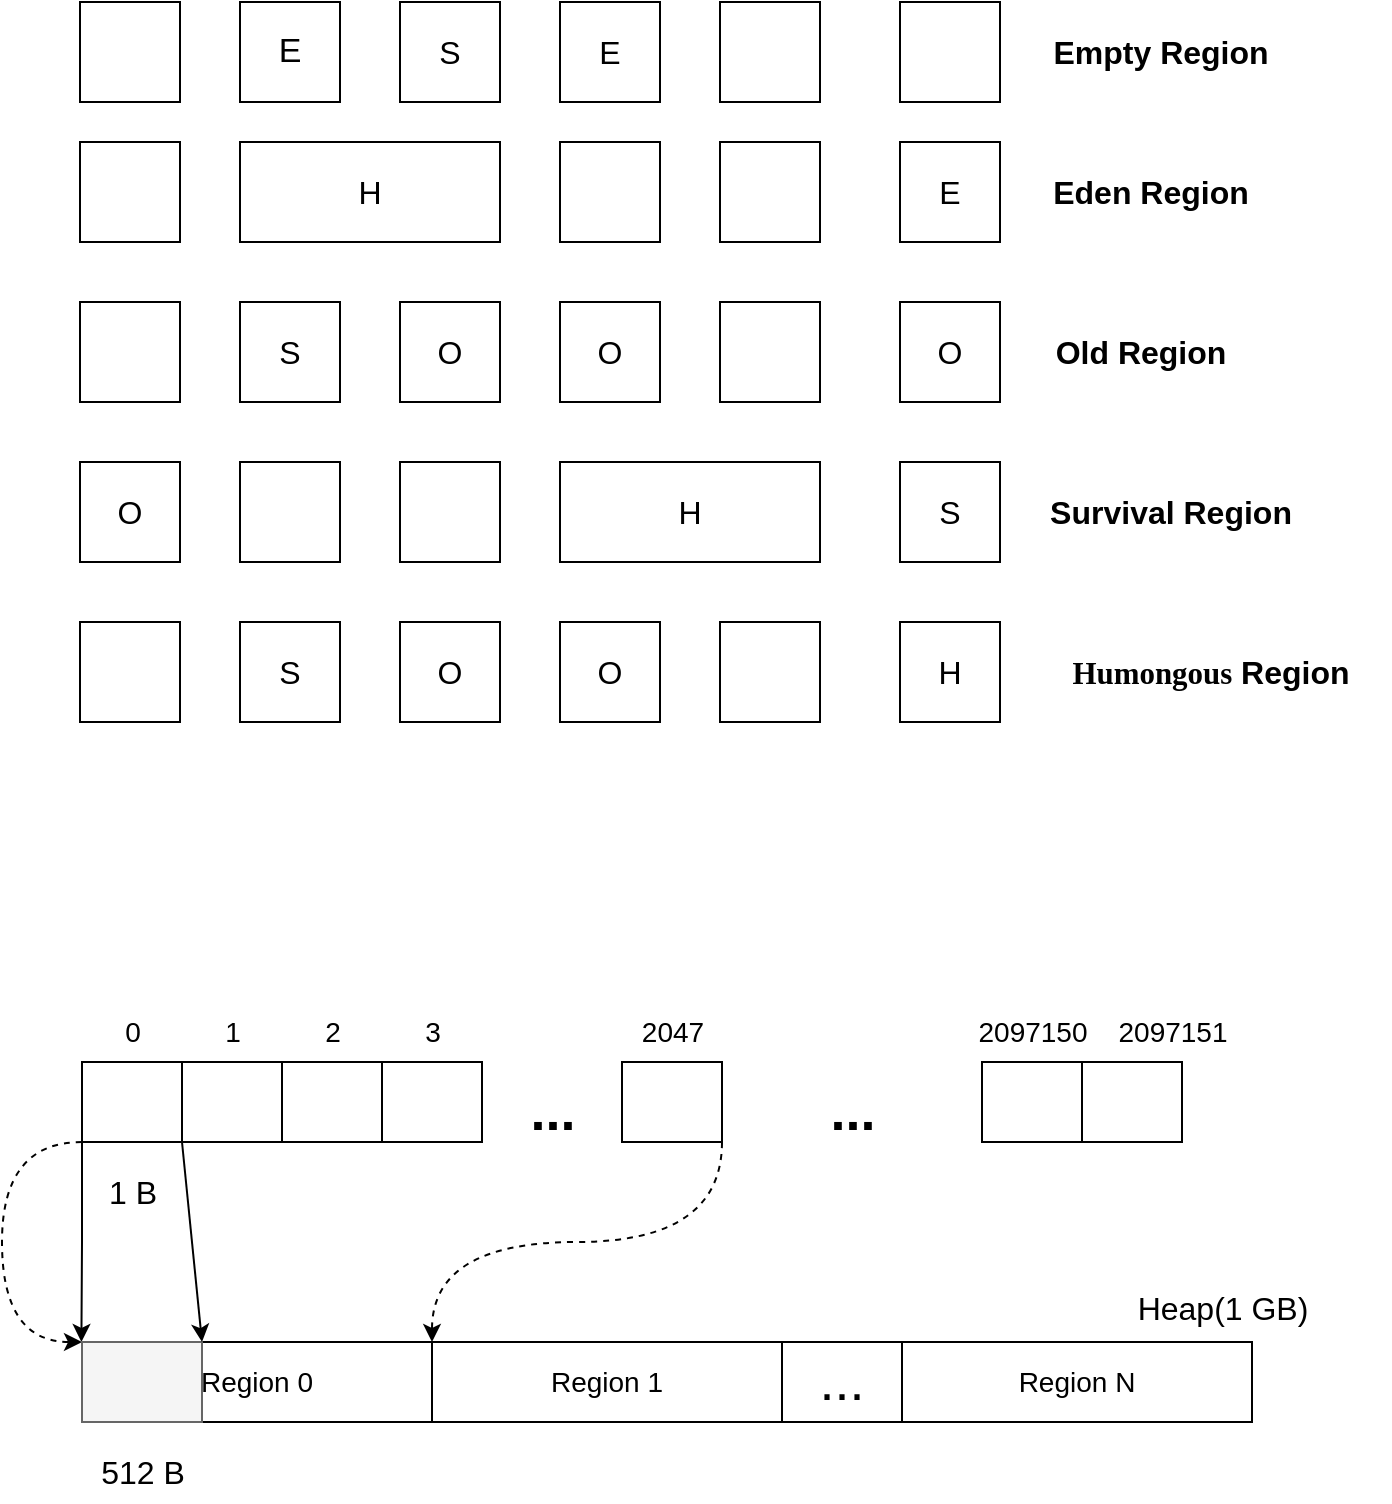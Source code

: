 <mxfile version="26.0.11">
  <diagram name="Page-1" id="daWoOnqVL3Qvlv4FxPXX">
    <mxGraphModel dx="1783" dy="944" grid="1" gridSize="10" guides="1" tooltips="1" connect="1" arrows="1" fold="1" page="1" pageScale="1" pageWidth="827" pageHeight="1169" math="0" shadow="0">
      <root>
        <mxCell id="0" />
        <mxCell id="1" parent="0" />
        <mxCell id="U7i6rQqiulTeXCKuAOPm-2" value="" style="rounded=0;whiteSpace=wrap;html=1;shadow=0;" vertex="1" parent="1">
          <mxGeometry x="120" y="70" width="50" height="50" as="geometry" />
        </mxCell>
        <mxCell id="U7i6rQqiulTeXCKuAOPm-3" value="&lt;font style=&quot;font-size: 17px;&quot;&gt;E&lt;/font&gt;" style="rounded=0;whiteSpace=wrap;html=1;shadow=0;" vertex="1" parent="1">
          <mxGeometry x="200" y="70" width="50" height="50" as="geometry" />
        </mxCell>
        <mxCell id="U7i6rQqiulTeXCKuAOPm-4" value="S" style="rounded=0;whiteSpace=wrap;html=1;fontSize=16;shadow=0;" vertex="1" parent="1">
          <mxGeometry x="280" y="70" width="50" height="50" as="geometry" />
        </mxCell>
        <mxCell id="U7i6rQqiulTeXCKuAOPm-5" value="E" style="rounded=0;whiteSpace=wrap;html=1;fontSize=16;shadow=0;" vertex="1" parent="1">
          <mxGeometry x="360" y="70" width="50" height="50" as="geometry" />
        </mxCell>
        <mxCell id="U7i6rQqiulTeXCKuAOPm-6" value="" style="rounded=0;whiteSpace=wrap;html=1;shadow=0;" vertex="1" parent="1">
          <mxGeometry x="440" y="70" width="50" height="50" as="geometry" />
        </mxCell>
        <mxCell id="U7i6rQqiulTeXCKuAOPm-7" value="" style="rounded=0;whiteSpace=wrap;html=1;shadow=0;" vertex="1" parent="1">
          <mxGeometry x="120" y="140" width="50" height="50" as="geometry" />
        </mxCell>
        <mxCell id="U7i6rQqiulTeXCKuAOPm-8" value="H" style="rounded=0;whiteSpace=wrap;html=1;fontSize=16;shadow=0;" vertex="1" parent="1">
          <mxGeometry x="200" y="140" width="130" height="50" as="geometry" />
        </mxCell>
        <mxCell id="U7i6rQqiulTeXCKuAOPm-10" value="" style="rounded=0;whiteSpace=wrap;html=1;shadow=0;" vertex="1" parent="1">
          <mxGeometry x="360" y="140" width="50" height="50" as="geometry" />
        </mxCell>
        <mxCell id="U7i6rQqiulTeXCKuAOPm-11" value="" style="rounded=0;whiteSpace=wrap;html=1;shadow=0;" vertex="1" parent="1">
          <mxGeometry x="440" y="140" width="50" height="50" as="geometry" />
        </mxCell>
        <mxCell id="U7i6rQqiulTeXCKuAOPm-12" value="" style="rounded=0;whiteSpace=wrap;html=1;shadow=0;" vertex="1" parent="1">
          <mxGeometry x="120" y="220" width="50" height="50" as="geometry" />
        </mxCell>
        <mxCell id="U7i6rQqiulTeXCKuAOPm-13" value="S" style="rounded=0;whiteSpace=wrap;html=1;fontSize=16;shadow=0;" vertex="1" parent="1">
          <mxGeometry x="200" y="220" width="50" height="50" as="geometry" />
        </mxCell>
        <mxCell id="U7i6rQqiulTeXCKuAOPm-14" value="O" style="rounded=0;whiteSpace=wrap;html=1;fontSize=16;shadow=0;" vertex="1" parent="1">
          <mxGeometry x="280" y="220" width="50" height="50" as="geometry" />
        </mxCell>
        <mxCell id="U7i6rQqiulTeXCKuAOPm-15" value="O" style="rounded=0;whiteSpace=wrap;html=1;fontSize=16;shadow=0;" vertex="1" parent="1">
          <mxGeometry x="360" y="220" width="50" height="50" as="geometry" />
        </mxCell>
        <mxCell id="U7i6rQqiulTeXCKuAOPm-16" value="" style="rounded=0;whiteSpace=wrap;html=1;shadow=0;" vertex="1" parent="1">
          <mxGeometry x="440" y="220" width="50" height="50" as="geometry" />
        </mxCell>
        <mxCell id="U7i6rQqiulTeXCKuAOPm-17" value="O" style="rounded=0;whiteSpace=wrap;html=1;fontSize=16;shadow=0;" vertex="1" parent="1">
          <mxGeometry x="120" y="300" width="50" height="50" as="geometry" />
        </mxCell>
        <mxCell id="U7i6rQqiulTeXCKuAOPm-18" value="" style="rounded=0;whiteSpace=wrap;html=1;shadow=0;" vertex="1" parent="1">
          <mxGeometry x="200" y="300" width="50" height="50" as="geometry" />
        </mxCell>
        <mxCell id="U7i6rQqiulTeXCKuAOPm-19" value="" style="rounded=0;whiteSpace=wrap;html=1;shadow=0;" vertex="1" parent="1">
          <mxGeometry x="280" y="300" width="50" height="50" as="geometry" />
        </mxCell>
        <mxCell id="U7i6rQqiulTeXCKuAOPm-21" value="H" style="rounded=0;whiteSpace=wrap;html=1;fontSize=16;shadow=0;" vertex="1" parent="1">
          <mxGeometry x="360" y="300" width="130" height="50" as="geometry" />
        </mxCell>
        <mxCell id="U7i6rQqiulTeXCKuAOPm-22" value="" style="rounded=0;whiteSpace=wrap;html=1;shadow=0;" vertex="1" parent="1">
          <mxGeometry x="530" y="70" width="50" height="50" as="geometry" />
        </mxCell>
        <mxCell id="U7i6rQqiulTeXCKuAOPm-23" value="&lt;font style=&quot;font-size: 16px;&quot;&gt;&lt;b&gt;Empty Region&lt;/b&gt;&lt;/font&gt;" style="text;html=1;align=center;verticalAlign=middle;resizable=0;points=[];autosize=1;strokeColor=none;fillColor=none;shadow=0;" vertex="1" parent="1">
          <mxGeometry x="595" y="80" width="130" height="30" as="geometry" />
        </mxCell>
        <mxCell id="U7i6rQqiulTeXCKuAOPm-24" value="E" style="rounded=0;whiteSpace=wrap;html=1;fontSize=16;shadow=0;" vertex="1" parent="1">
          <mxGeometry x="530" y="140" width="50" height="50" as="geometry" />
        </mxCell>
        <mxCell id="U7i6rQqiulTeXCKuAOPm-25" value="&lt;font style=&quot;font-size: 16px;&quot;&gt;&lt;b&gt;Eden Region&lt;/b&gt;&lt;/font&gt;" style="text;html=1;align=center;verticalAlign=middle;resizable=0;points=[];autosize=1;strokeColor=none;fillColor=none;shadow=0;" vertex="1" parent="1">
          <mxGeometry x="595" y="150" width="120" height="30" as="geometry" />
        </mxCell>
        <mxCell id="U7i6rQqiulTeXCKuAOPm-26" value="O" style="rounded=0;whiteSpace=wrap;html=1;fontSize=16;shadow=0;" vertex="1" parent="1">
          <mxGeometry x="530" y="220" width="50" height="50" as="geometry" />
        </mxCell>
        <mxCell id="U7i6rQqiulTeXCKuAOPm-27" value="&lt;font style=&quot;font-size: 16px;&quot;&gt;&lt;b&gt;Old Region&lt;/b&gt;&lt;/font&gt;" style="text;html=1;align=center;verticalAlign=middle;resizable=0;points=[];autosize=1;strokeColor=none;fillColor=none;shadow=0;" vertex="1" parent="1">
          <mxGeometry x="595" y="230" width="110" height="30" as="geometry" />
        </mxCell>
        <mxCell id="U7i6rQqiulTeXCKuAOPm-28" value="S" style="rounded=0;whiteSpace=wrap;html=1;fontSize=16;shadow=0;" vertex="1" parent="1">
          <mxGeometry x="530" y="300" width="50" height="50" as="geometry" />
        </mxCell>
        <mxCell id="U7i6rQqiulTeXCKuAOPm-29" value="&lt;font style=&quot;font-size: 16px;&quot;&gt;&lt;b&gt;Survival Region&lt;/b&gt;&lt;/font&gt;" style="text;html=1;align=center;verticalAlign=middle;resizable=0;points=[];autosize=1;strokeColor=none;fillColor=none;shadow=0;" vertex="1" parent="1">
          <mxGeometry x="595" y="310" width="140" height="30" as="geometry" />
        </mxCell>
        <mxCell id="U7i6rQqiulTeXCKuAOPm-30" value="" style="rounded=0;whiteSpace=wrap;html=1;shadow=0;" vertex="1" parent="1">
          <mxGeometry x="120" y="380" width="50" height="50" as="geometry" />
        </mxCell>
        <mxCell id="U7i6rQqiulTeXCKuAOPm-31" value="S" style="rounded=0;whiteSpace=wrap;html=1;fontSize=16;shadow=0;" vertex="1" parent="1">
          <mxGeometry x="200" y="380" width="50" height="50" as="geometry" />
        </mxCell>
        <mxCell id="U7i6rQqiulTeXCKuAOPm-32" value="O" style="rounded=0;whiteSpace=wrap;html=1;fontSize=16;shadow=0;" vertex="1" parent="1">
          <mxGeometry x="280" y="380" width="50" height="50" as="geometry" />
        </mxCell>
        <mxCell id="U7i6rQqiulTeXCKuAOPm-33" value="O" style="rounded=0;whiteSpace=wrap;html=1;fontSize=16;shadow=0;" vertex="1" parent="1">
          <mxGeometry x="360" y="380" width="50" height="50" as="geometry" />
        </mxCell>
        <mxCell id="U7i6rQqiulTeXCKuAOPm-34" value="" style="rounded=0;whiteSpace=wrap;html=1;shadow=0;" vertex="1" parent="1">
          <mxGeometry x="440" y="380" width="50" height="50" as="geometry" />
        </mxCell>
        <mxCell id="U7i6rQqiulTeXCKuAOPm-35" value="H" style="rounded=0;whiteSpace=wrap;html=1;fontSize=16;shadow=0;" vertex="1" parent="1">
          <mxGeometry x="530" y="380" width="50" height="50" as="geometry" />
        </mxCell>
        <mxCell id="U7i6rQqiulTeXCKuAOPm-36" value="&lt;font style=&quot;font-size: 16px;&quot;&gt;&lt;b&gt;&lt;span style=&quot;font-family: 微软雅黑; font-size: 11.598pt; background-color: transparent; color: light-dark(rgb(0, 0, 0), rgb(255, 255, 255));&quot;&gt;Humongous&lt;/span&gt;&amp;nbsp;Region&lt;/b&gt;&lt;/font&gt;" style="text;html=1;align=center;verticalAlign=middle;resizable=0;points=[];autosize=1;strokeColor=none;fillColor=none;shadow=0;" vertex="1" parent="1">
          <mxGeometry x="595" y="390" width="180" height="30" as="geometry" />
        </mxCell>
        <mxCell id="U7i6rQqiulTeXCKuAOPm-64" style="edgeStyle=orthogonalEdgeStyle;rounded=0;orthogonalLoop=1;jettySize=auto;html=1;exitX=0;exitY=1;exitDx=0;exitDy=0;shadow=0;" edge="1" parent="1" source="U7i6rQqiulTeXCKuAOPm-38">
          <mxGeometry relative="1" as="geometry">
            <mxPoint x="120.71" y="740" as="targetPoint" />
          </mxGeometry>
        </mxCell>
        <mxCell id="U7i6rQqiulTeXCKuAOPm-72" style="edgeStyle=orthogonalEdgeStyle;rounded=0;orthogonalLoop=1;jettySize=auto;html=1;exitX=0;exitY=1;exitDx=0;exitDy=0;curved=1;entryX=0;entryY=0;entryDx=0;entryDy=0;dashed=1;shadow=0;" edge="1" parent="1" source="U7i6rQqiulTeXCKuAOPm-38" target="U7i6rQqiulTeXCKuAOPm-48">
          <mxGeometry relative="1" as="geometry">
            <mxPoint x="61" y="720" as="targetPoint" />
            <Array as="points">
              <mxPoint x="81" y="640" />
              <mxPoint x="81" y="740" />
            </Array>
          </mxGeometry>
        </mxCell>
        <mxCell id="U7i6rQqiulTeXCKuAOPm-38" value="" style="rounded=0;whiteSpace=wrap;html=1;shadow=0;" vertex="1" parent="1">
          <mxGeometry x="121" y="600" width="50" height="40" as="geometry" />
        </mxCell>
        <mxCell id="U7i6rQqiulTeXCKuAOPm-39" value="&lt;font style=&quot;font-size: 14px;&quot;&gt;Region 0&lt;/font&gt;" style="rounded=0;whiteSpace=wrap;html=1;shadow=0;" vertex="1" parent="1">
          <mxGeometry x="121" y="740" width="175" height="40" as="geometry" />
        </mxCell>
        <mxCell id="U7i6rQqiulTeXCKuAOPm-41" value="&lt;font style=&quot;font-size: 27px;&quot;&gt;...&lt;/font&gt;" style="rounded=0;whiteSpace=wrap;html=1;shadow=0;" vertex="1" parent="1">
          <mxGeometry x="471" y="740" width="60" height="40" as="geometry" />
        </mxCell>
        <mxCell id="U7i6rQqiulTeXCKuAOPm-43" value="&lt;font style=&quot;font-size: 14px;&quot;&gt;Region 1&lt;/font&gt;" style="rounded=0;whiteSpace=wrap;html=1;shadow=0;" vertex="1" parent="1">
          <mxGeometry x="296" y="740" width="175" height="40" as="geometry" />
        </mxCell>
        <mxCell id="U7i6rQqiulTeXCKuAOPm-44" value="&lt;font style=&quot;font-size: 14px;&quot;&gt;Region N&lt;/font&gt;" style="rounded=0;whiteSpace=wrap;html=1;shadow=0;" vertex="1" parent="1">
          <mxGeometry x="531" y="740" width="175" height="40" as="geometry" />
        </mxCell>
        <mxCell id="U7i6rQqiulTeXCKuAOPm-48" value="" style="rounded=0;whiteSpace=wrap;html=1;fillColor=#f5f5f5;fontColor=#333333;strokeColor=#666666;shadow=0;" vertex="1" parent="1">
          <mxGeometry x="121" y="740" width="60" height="40" as="geometry" />
        </mxCell>
        <mxCell id="U7i6rQqiulTeXCKuAOPm-65" style="rounded=0;orthogonalLoop=1;jettySize=auto;html=1;exitX=0;exitY=1;exitDx=0;exitDy=0;entryX=1;entryY=0;entryDx=0;entryDy=0;shadow=0;" edge="1" parent="1" source="U7i6rQqiulTeXCKuAOPm-49" target="U7i6rQqiulTeXCKuAOPm-48">
          <mxGeometry relative="1" as="geometry" />
        </mxCell>
        <mxCell id="U7i6rQqiulTeXCKuAOPm-49" value="" style="rounded=0;whiteSpace=wrap;html=1;shadow=0;" vertex="1" parent="1">
          <mxGeometry x="171" y="600" width="50" height="40" as="geometry" />
        </mxCell>
        <mxCell id="U7i6rQqiulTeXCKuAOPm-50" value="" style="rounded=0;whiteSpace=wrap;html=1;shadow=0;" vertex="1" parent="1">
          <mxGeometry x="221" y="600" width="50" height="40" as="geometry" />
        </mxCell>
        <mxCell id="U7i6rQqiulTeXCKuAOPm-51" value="" style="rounded=0;whiteSpace=wrap;html=1;shadow=0;" vertex="1" parent="1">
          <mxGeometry x="271" y="600" width="50" height="40" as="geometry" />
        </mxCell>
        <mxCell id="U7i6rQqiulTeXCKuAOPm-52" value="&lt;font style=&quot;font-size: 27px;&quot;&gt;&lt;b&gt;...&lt;/b&gt;&lt;/font&gt;" style="text;html=1;align=center;verticalAlign=middle;resizable=0;points=[];autosize=1;strokeColor=none;fillColor=none;shadow=0;" vertex="1" parent="1">
          <mxGeometry x="331" y="600" width="50" height="50" as="geometry" />
        </mxCell>
        <mxCell id="U7i6rQqiulTeXCKuAOPm-73" style="edgeStyle=orthogonalEdgeStyle;rounded=0;orthogonalLoop=1;jettySize=auto;html=1;exitX=1;exitY=1;exitDx=0;exitDy=0;entryX=0;entryY=0;entryDx=0;entryDy=0;curved=1;dashed=1;shadow=0;" edge="1" parent="1" source="U7i6rQqiulTeXCKuAOPm-53" target="U7i6rQqiulTeXCKuAOPm-43">
          <mxGeometry relative="1" as="geometry" />
        </mxCell>
        <mxCell id="U7i6rQqiulTeXCKuAOPm-53" value="" style="rounded=0;whiteSpace=wrap;html=1;shadow=0;" vertex="1" parent="1">
          <mxGeometry x="391" y="600" width="50" height="40" as="geometry" />
        </mxCell>
        <mxCell id="U7i6rQqiulTeXCKuAOPm-54" value="" style="rounded=0;whiteSpace=wrap;html=1;shadow=0;" vertex="1" parent="1">
          <mxGeometry x="571" y="600" width="50" height="40" as="geometry" />
        </mxCell>
        <mxCell id="U7i6rQqiulTeXCKuAOPm-55" value="" style="rounded=0;whiteSpace=wrap;html=1;shadow=0;" vertex="1" parent="1">
          <mxGeometry x="621" y="600" width="50" height="40" as="geometry" />
        </mxCell>
        <mxCell id="U7i6rQqiulTeXCKuAOPm-56" value="&lt;font style=&quot;font-size: 27px;&quot;&gt;&lt;b&gt;...&lt;/b&gt;&lt;/font&gt;" style="text;html=1;align=center;verticalAlign=middle;resizable=0;points=[];autosize=1;strokeColor=none;fillColor=none;shadow=0;" vertex="1" parent="1">
          <mxGeometry x="481" y="600" width="50" height="50" as="geometry" />
        </mxCell>
        <mxCell id="U7i6rQqiulTeXCKuAOPm-58" value="&lt;font style=&quot;font-size: 16px;&quot;&gt;1 B&lt;/font&gt;" style="text;html=1;align=center;verticalAlign=middle;resizable=0;points=[];autosize=1;strokeColor=none;fillColor=none;shadow=0;" vertex="1" parent="1">
          <mxGeometry x="121" y="650" width="50" height="30" as="geometry" />
        </mxCell>
        <mxCell id="U7i6rQqiulTeXCKuAOPm-59" value="&lt;font style=&quot;font-size: 16px;&quot;&gt;512 B&lt;/font&gt;" style="text;html=1;align=center;verticalAlign=middle;resizable=0;points=[];autosize=1;strokeColor=none;fillColor=none;shadow=0;" vertex="1" parent="1">
          <mxGeometry x="116" y="790" width="70" height="30" as="geometry" />
        </mxCell>
        <mxCell id="U7i6rQqiulTeXCKuAOPm-66" value="&lt;font style=&quot;font-size: 14px;&quot;&gt;0&lt;/font&gt;" style="text;html=1;align=center;verticalAlign=middle;resizable=0;points=[];autosize=1;strokeColor=none;fillColor=none;shadow=0;" vertex="1" parent="1">
          <mxGeometry x="131" y="570" width="30" height="30" as="geometry" />
        </mxCell>
        <mxCell id="U7i6rQqiulTeXCKuAOPm-67" value="&lt;font style=&quot;font-size: 14px;&quot;&gt;1&lt;/font&gt;" style="text;html=1;align=center;verticalAlign=middle;resizable=0;points=[];autosize=1;strokeColor=none;fillColor=none;shadow=0;" vertex="1" parent="1">
          <mxGeometry x="181" y="570" width="30" height="30" as="geometry" />
        </mxCell>
        <mxCell id="U7i6rQqiulTeXCKuAOPm-68" value="&lt;font style=&quot;font-size: 14px;&quot;&gt;2&lt;/font&gt;" style="text;html=1;align=center;verticalAlign=middle;resizable=0;points=[];autosize=1;strokeColor=none;fillColor=none;shadow=0;" vertex="1" parent="1">
          <mxGeometry x="231" y="570" width="30" height="30" as="geometry" />
        </mxCell>
        <mxCell id="U7i6rQqiulTeXCKuAOPm-69" value="&lt;font style=&quot;font-size: 14px;&quot;&gt;3&lt;/font&gt;" style="text;html=1;align=center;verticalAlign=middle;resizable=0;points=[];autosize=1;strokeColor=none;fillColor=none;shadow=0;" vertex="1" parent="1">
          <mxGeometry x="281" y="570" width="30" height="30" as="geometry" />
        </mxCell>
        <mxCell id="U7i6rQqiulTeXCKuAOPm-71" value="&lt;font style=&quot;font-size: 14px;&quot;&gt;2047&lt;/font&gt;" style="text;html=1;align=center;verticalAlign=middle;resizable=0;points=[];autosize=1;strokeColor=none;fillColor=none;shadow=0;" vertex="1" parent="1">
          <mxGeometry x="391" y="570" width="50" height="30" as="geometry" />
        </mxCell>
        <mxCell id="U7i6rQqiulTeXCKuAOPm-74" value="&lt;font style=&quot;font-size: 14px;&quot;&gt;2097150&lt;/font&gt;" style="text;html=1;align=center;verticalAlign=middle;resizable=0;points=[];autosize=1;strokeColor=none;fillColor=none;shadow=0;" vertex="1" parent="1">
          <mxGeometry x="556" y="569.5" width="80" height="30" as="geometry" />
        </mxCell>
        <mxCell id="U7i6rQqiulTeXCKuAOPm-75" value="&lt;font style=&quot;font-size: 14px;&quot;&gt;2097151&lt;/font&gt;" style="text;html=1;align=center;verticalAlign=middle;resizable=0;points=[];autosize=1;strokeColor=none;fillColor=none;shadow=0;" vertex="1" parent="1">
          <mxGeometry x="626" y="569.5" width="80" height="30" as="geometry" />
        </mxCell>
        <mxCell id="U7i6rQqiulTeXCKuAOPm-76" value="&lt;font style=&quot;font-size: 16px;&quot;&gt;Heap(1 GB)&lt;/font&gt;" style="text;html=1;align=center;verticalAlign=middle;resizable=0;points=[];autosize=1;strokeColor=none;fillColor=none;" vertex="1" parent="1">
          <mxGeometry x="636" y="708" width="110" height="30" as="geometry" />
        </mxCell>
      </root>
    </mxGraphModel>
  </diagram>
</mxfile>
